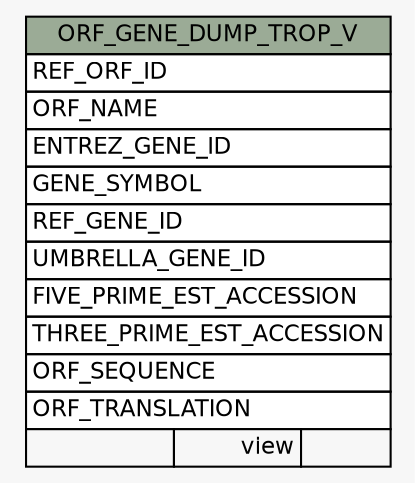 // dot 2.38.0 on Windows 10 10.0
// SchemaSpy rev Unknown
digraph "ORF_GENE_DUMP_TROP_V" {
  graph [
    rankdir="RL"
    bgcolor="#f7f7f7"
    nodesep="0.18"
    ranksep="0.46"
    fontname="Helvetica"
    fontsize="11"
  ];
  node [
    fontname="Helvetica"
    fontsize="11"
    shape="plaintext"
  ];
  edge [
    arrowsize="0.8"
  ];
  "ORF_GENE_DUMP_TROP_V" [
    label=<
    <TABLE BORDER="0" CELLBORDER="1" CELLSPACING="0" BGCOLOR="#ffffff">
      <TR><TD COLSPAN="3" BGCOLOR="#9bab96" ALIGN="CENTER">ORF_GENE_DUMP_TROP_V</TD></TR>
      <TR><TD PORT="REF_ORF_ID" COLSPAN="3" ALIGN="LEFT">REF_ORF_ID</TD></TR>
      <TR><TD PORT="ORF_NAME" COLSPAN="3" ALIGN="LEFT">ORF_NAME</TD></TR>
      <TR><TD PORT="ENTREZ_GENE_ID" COLSPAN="3" ALIGN="LEFT">ENTREZ_GENE_ID</TD></TR>
      <TR><TD PORT="GENE_SYMBOL" COLSPAN="3" ALIGN="LEFT">GENE_SYMBOL</TD></TR>
      <TR><TD PORT="REF_GENE_ID" COLSPAN="3" ALIGN="LEFT">REF_GENE_ID</TD></TR>
      <TR><TD PORT="UMBRELLA_GENE_ID" COLSPAN="3" ALIGN="LEFT">UMBRELLA_GENE_ID</TD></TR>
      <TR><TD PORT="FIVE_PRIME_EST_ACCESSION" COLSPAN="3" ALIGN="LEFT">FIVE_PRIME_EST_ACCESSION</TD></TR>
      <TR><TD PORT="THREE_PRIME_EST_ACCESSION" COLSPAN="3" ALIGN="LEFT">THREE_PRIME_EST_ACCESSION</TD></TR>
      <TR><TD PORT="ORF_SEQUENCE" COLSPAN="3" ALIGN="LEFT">ORF_SEQUENCE</TD></TR>
      <TR><TD PORT="ORF_TRANSLATION" COLSPAN="3" ALIGN="LEFT">ORF_TRANSLATION</TD></TR>
      <TR><TD ALIGN="LEFT" BGCOLOR="#f7f7f7">  </TD><TD ALIGN="RIGHT" BGCOLOR="#f7f7f7">view</TD><TD ALIGN="RIGHT" BGCOLOR="#f7f7f7">  </TD></TR>
    </TABLE>>
    URL="tables/ORF_GENE_DUMP_TROP_V.html"
    tooltip="ORF_GENE_DUMP_TROP_V"
  ];
}
